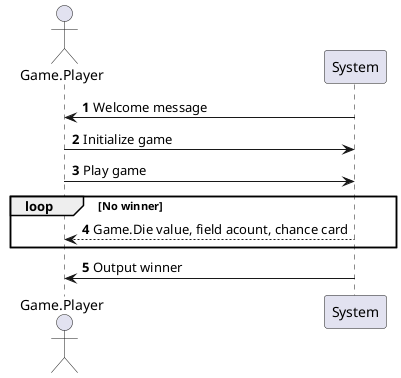 @startuml
'https://plantuml.com/sequence-diagram

autonumber

actor Game.Player

System -> Game.Player: Welcome message
Game.Player -> System: Initialize game
Game.Player -> System: Play game

loop No winner
    System --> Game.Player: Game.Die value, field acount, chance card
end

System -> Game.Player: Output winner

@enduml